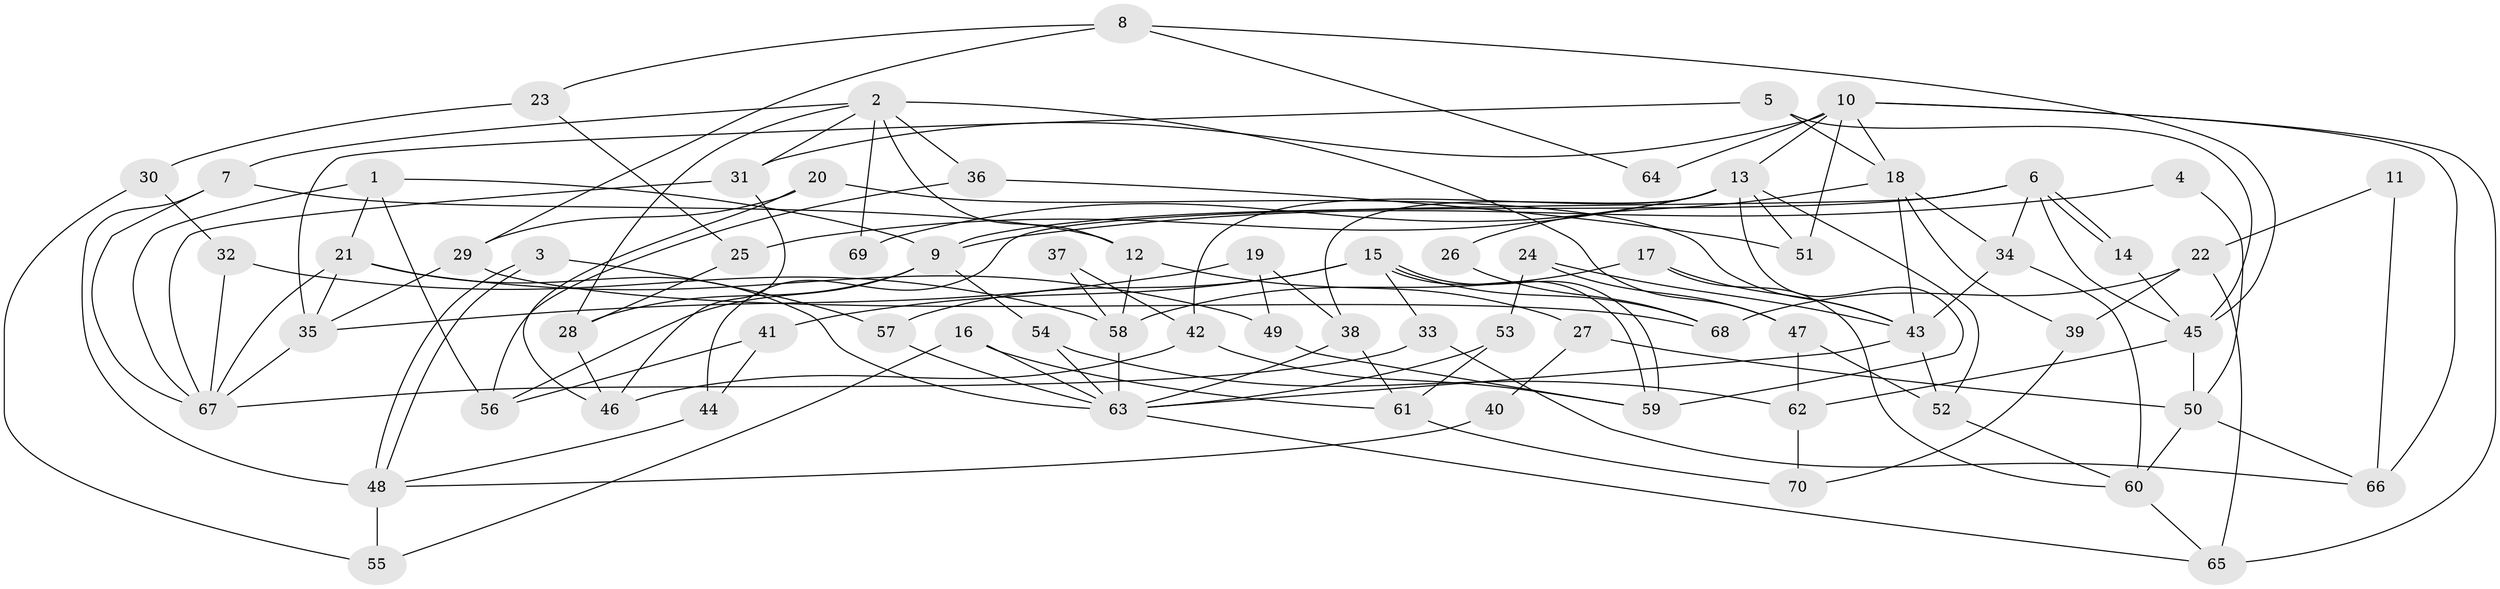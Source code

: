 // coarse degree distribution, {6: 0.19047619047619047, 15: 0.023809523809523808, 2: 0.14285714285714285, 3: 0.19047619047619047, 7: 0.047619047619047616, 4: 0.23809523809523808, 14: 0.023809523809523808, 8: 0.023809523809523808, 10: 0.047619047619047616, 5: 0.07142857142857142}
// Generated by graph-tools (version 1.1) at 2025/18/03/04/25 18:18:43]
// undirected, 70 vertices, 140 edges
graph export_dot {
graph [start="1"]
  node [color=gray90,style=filled];
  1;
  2;
  3;
  4;
  5;
  6;
  7;
  8;
  9;
  10;
  11;
  12;
  13;
  14;
  15;
  16;
  17;
  18;
  19;
  20;
  21;
  22;
  23;
  24;
  25;
  26;
  27;
  28;
  29;
  30;
  31;
  32;
  33;
  34;
  35;
  36;
  37;
  38;
  39;
  40;
  41;
  42;
  43;
  44;
  45;
  46;
  47;
  48;
  49;
  50;
  51;
  52;
  53;
  54;
  55;
  56;
  57;
  58;
  59;
  60;
  61;
  62;
  63;
  64;
  65;
  66;
  67;
  68;
  69;
  70;
  1 -- 21;
  1 -- 67;
  1 -- 9;
  1 -- 56;
  2 -- 7;
  2 -- 36;
  2 -- 12;
  2 -- 28;
  2 -- 31;
  2 -- 47;
  2 -- 69;
  3 -- 48;
  3 -- 48;
  3 -- 57;
  4 -- 50;
  4 -- 9;
  5 -- 35;
  5 -- 45;
  5 -- 18;
  6 -- 45;
  6 -- 14;
  6 -- 14;
  6 -- 9;
  6 -- 34;
  6 -- 44;
  7 -- 48;
  7 -- 12;
  7 -- 67;
  8 -- 23;
  8 -- 29;
  8 -- 45;
  8 -- 64;
  9 -- 28;
  9 -- 54;
  9 -- 56;
  10 -- 31;
  10 -- 18;
  10 -- 13;
  10 -- 51;
  10 -- 64;
  10 -- 65;
  10 -- 66;
  11 -- 22;
  11 -- 66;
  12 -- 58;
  12 -- 27;
  13 -- 59;
  13 -- 25;
  13 -- 38;
  13 -- 42;
  13 -- 51;
  13 -- 52;
  13 -- 69;
  14 -- 45;
  15 -- 59;
  15 -- 59;
  15 -- 33;
  15 -- 41;
  15 -- 57;
  15 -- 68;
  16 -- 63;
  16 -- 61;
  16 -- 55;
  17 -- 43;
  17 -- 60;
  17 -- 58;
  18 -- 34;
  18 -- 26;
  18 -- 39;
  18 -- 43;
  19 -- 38;
  19 -- 35;
  19 -- 49;
  20 -- 43;
  20 -- 46;
  20 -- 29;
  21 -- 63;
  21 -- 67;
  21 -- 35;
  21 -- 49;
  22 -- 68;
  22 -- 65;
  22 -- 39;
  23 -- 25;
  23 -- 30;
  24 -- 43;
  24 -- 47;
  24 -- 53;
  25 -- 28;
  26 -- 68;
  27 -- 50;
  27 -- 40;
  28 -- 46;
  29 -- 35;
  29 -- 68;
  30 -- 55;
  30 -- 32;
  31 -- 46;
  31 -- 67;
  32 -- 58;
  32 -- 67;
  33 -- 67;
  33 -- 66;
  34 -- 43;
  34 -- 60;
  35 -- 67;
  36 -- 51;
  36 -- 56;
  37 -- 58;
  37 -- 42;
  38 -- 63;
  38 -- 61;
  39 -- 70;
  40 -- 48;
  41 -- 56;
  41 -- 44;
  42 -- 59;
  42 -- 46;
  43 -- 52;
  43 -- 63;
  44 -- 48;
  45 -- 62;
  45 -- 50;
  47 -- 52;
  47 -- 62;
  48 -- 55;
  49 -- 59;
  50 -- 60;
  50 -- 66;
  52 -- 60;
  53 -- 63;
  53 -- 61;
  54 -- 62;
  54 -- 63;
  57 -- 63;
  58 -- 63;
  60 -- 65;
  61 -- 70;
  62 -- 70;
  63 -- 65;
}
